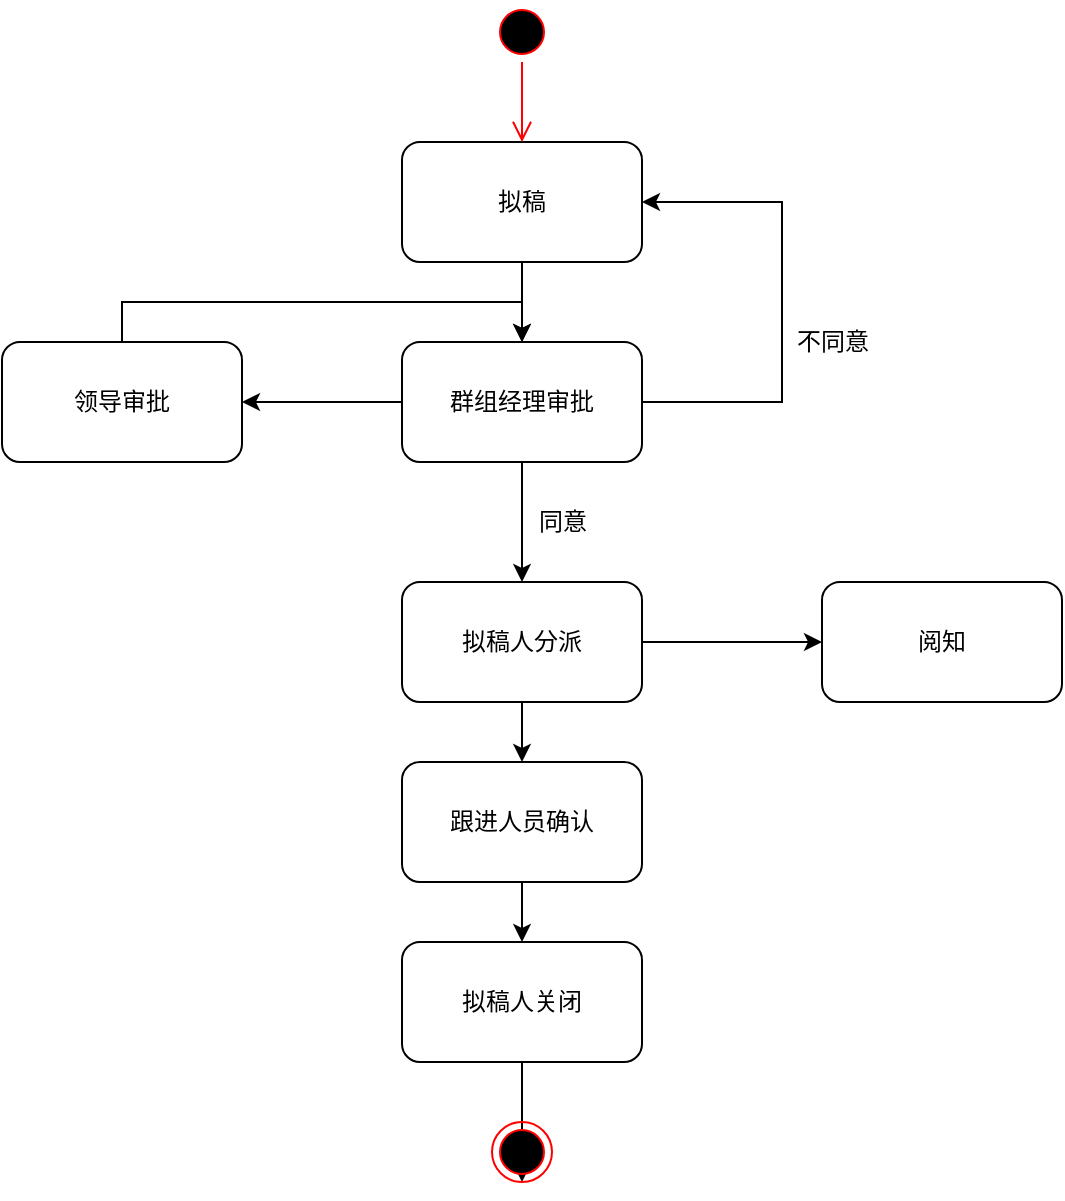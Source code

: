 <mxfile version="14.8.6" type="github">
  <diagram id="SE2YZJw3s4HJGcVilv3t" name="第 1 页">
    <mxGraphModel dx="1209" dy="628" grid="1" gridSize="10" guides="1" tooltips="1" connect="1" arrows="1" fold="1" page="1" pageScale="1" pageWidth="1100" pageHeight="1700" math="0" shadow="0">
      <root>
        <mxCell id="0" />
        <mxCell id="1" parent="0" />
        <mxCell id="A--l9Io_-B10xH9ZlKLp-4" style="edgeStyle=orthogonalEdgeStyle;rounded=0;orthogonalLoop=1;jettySize=auto;html=1;" edge="1" parent="1" source="A--l9Io_-B10xH9ZlKLp-3">
          <mxGeometry relative="1" as="geometry">
            <mxPoint x="520" y="340" as="targetPoint" />
          </mxGeometry>
        </mxCell>
        <mxCell id="A--l9Io_-B10xH9ZlKLp-3" value="拟稿" style="rounded=1;whiteSpace=wrap;html=1;" vertex="1" parent="1">
          <mxGeometry x="460" y="240" width="120" height="60" as="geometry" />
        </mxCell>
        <mxCell id="A--l9Io_-B10xH9ZlKLp-6" style="edgeStyle=orthogonalEdgeStyle;rounded=0;orthogonalLoop=1;jettySize=auto;html=1;entryX=1;entryY=0.5;entryDx=0;entryDy=0;" edge="1" parent="1" source="A--l9Io_-B10xH9ZlKLp-5" target="A--l9Io_-B10xH9ZlKLp-3">
          <mxGeometry relative="1" as="geometry">
            <Array as="points">
              <mxPoint x="650" y="370" />
              <mxPoint x="650" y="270" />
            </Array>
          </mxGeometry>
        </mxCell>
        <mxCell id="A--l9Io_-B10xH9ZlKLp-8" style="edgeStyle=orthogonalEdgeStyle;rounded=0;orthogonalLoop=1;jettySize=auto;html=1;" edge="1" parent="1" source="A--l9Io_-B10xH9ZlKLp-5">
          <mxGeometry relative="1" as="geometry">
            <mxPoint x="520" y="460" as="targetPoint" />
          </mxGeometry>
        </mxCell>
        <mxCell id="A--l9Io_-B10xH9ZlKLp-13" style="edgeStyle=orthogonalEdgeStyle;rounded=0;orthogonalLoop=1;jettySize=auto;html=1;exitX=0;exitY=0.5;exitDx=0;exitDy=0;entryX=1;entryY=0.5;entryDx=0;entryDy=0;" edge="1" parent="1" source="A--l9Io_-B10xH9ZlKLp-5" target="A--l9Io_-B10xH9ZlKLp-12">
          <mxGeometry relative="1" as="geometry" />
        </mxCell>
        <mxCell id="A--l9Io_-B10xH9ZlKLp-5" value="群组经理审批" style="rounded=1;whiteSpace=wrap;html=1;" vertex="1" parent="1">
          <mxGeometry x="460" y="340" width="120" height="60" as="geometry" />
        </mxCell>
        <mxCell id="A--l9Io_-B10xH9ZlKLp-7" value="不同意" style="text;html=1;align=center;verticalAlign=middle;resizable=0;points=[];autosize=1;strokeColor=none;" vertex="1" parent="1">
          <mxGeometry x="650" y="330" width="50" height="20" as="geometry" />
        </mxCell>
        <mxCell id="A--l9Io_-B10xH9ZlKLp-9" value="同意" style="text;html=1;align=center;verticalAlign=middle;resizable=0;points=[];autosize=1;strokeColor=none;" vertex="1" parent="1">
          <mxGeometry x="520" y="420" width="40" height="20" as="geometry" />
        </mxCell>
        <mxCell id="A--l9Io_-B10xH9ZlKLp-15" style="edgeStyle=orthogonalEdgeStyle;rounded=0;orthogonalLoop=1;jettySize=auto;html=1;entryX=0.5;entryY=0;entryDx=0;entryDy=0;" edge="1" parent="1" source="A--l9Io_-B10xH9ZlKLp-12" target="A--l9Io_-B10xH9ZlKLp-5">
          <mxGeometry relative="1" as="geometry">
            <mxPoint x="520" y="320" as="targetPoint" />
            <Array as="points">
              <mxPoint x="320" y="320" />
              <mxPoint x="520" y="320" />
            </Array>
          </mxGeometry>
        </mxCell>
        <mxCell id="A--l9Io_-B10xH9ZlKLp-12" value="领导审批" style="rounded=1;whiteSpace=wrap;html=1;" vertex="1" parent="1">
          <mxGeometry x="260" y="340" width="120" height="60" as="geometry" />
        </mxCell>
        <mxCell id="A--l9Io_-B10xH9ZlKLp-20" style="edgeStyle=orthogonalEdgeStyle;rounded=0;orthogonalLoop=1;jettySize=auto;html=1;entryX=0;entryY=0.5;entryDx=0;entryDy=0;" edge="1" parent="1" source="A--l9Io_-B10xH9ZlKLp-16" target="A--l9Io_-B10xH9ZlKLp-19">
          <mxGeometry relative="1" as="geometry" />
        </mxCell>
        <mxCell id="A--l9Io_-B10xH9ZlKLp-23" style="edgeStyle=orthogonalEdgeStyle;rounded=0;orthogonalLoop=1;jettySize=auto;html=1;exitX=0.5;exitY=1;exitDx=0;exitDy=0;entryX=0.5;entryY=0;entryDx=0;entryDy=0;" edge="1" parent="1" source="A--l9Io_-B10xH9ZlKLp-16" target="A--l9Io_-B10xH9ZlKLp-22">
          <mxGeometry relative="1" as="geometry" />
        </mxCell>
        <mxCell id="A--l9Io_-B10xH9ZlKLp-16" value="拟稿人分派" style="rounded=1;whiteSpace=wrap;html=1;" vertex="1" parent="1">
          <mxGeometry x="460" y="460" width="120" height="60" as="geometry" />
        </mxCell>
        <mxCell id="A--l9Io_-B10xH9ZlKLp-19" value="阅知" style="rounded=1;whiteSpace=wrap;html=1;" vertex="1" parent="1">
          <mxGeometry x="670" y="460" width="120" height="60" as="geometry" />
        </mxCell>
        <mxCell id="A--l9Io_-B10xH9ZlKLp-32" style="edgeStyle=orthogonalEdgeStyle;rounded=0;orthogonalLoop=1;jettySize=auto;html=1;exitX=0.5;exitY=1;exitDx=0;exitDy=0;entryX=0.5;entryY=0;entryDx=0;entryDy=0;" edge="1" parent="1" source="A--l9Io_-B10xH9ZlKLp-22" target="A--l9Io_-B10xH9ZlKLp-25">
          <mxGeometry relative="1" as="geometry" />
        </mxCell>
        <mxCell id="A--l9Io_-B10xH9ZlKLp-22" value="跟进人员确认" style="rounded=1;whiteSpace=wrap;html=1;" vertex="1" parent="1">
          <mxGeometry x="460" y="550" width="120" height="60" as="geometry" />
        </mxCell>
        <mxCell id="A--l9Io_-B10xH9ZlKLp-26" style="edgeStyle=orthogonalEdgeStyle;rounded=0;orthogonalLoop=1;jettySize=auto;html=1;exitX=0.5;exitY=1;exitDx=0;exitDy=0;" edge="1" parent="1" source="A--l9Io_-B10xH9ZlKLp-25">
          <mxGeometry relative="1" as="geometry">
            <mxPoint x="520" y="760" as="targetPoint" />
          </mxGeometry>
        </mxCell>
        <mxCell id="A--l9Io_-B10xH9ZlKLp-25" value="拟稿人关闭" style="rounded=1;whiteSpace=wrap;html=1;" vertex="1" parent="1">
          <mxGeometry x="460" y="640" width="120" height="60" as="geometry" />
        </mxCell>
        <mxCell id="A--l9Io_-B10xH9ZlKLp-27" value="" style="ellipse;html=1;shape=startState;fillColor=#000000;strokeColor=#ff0000;" vertex="1" parent="1">
          <mxGeometry x="505" y="170" width="30" height="30" as="geometry" />
        </mxCell>
        <mxCell id="A--l9Io_-B10xH9ZlKLp-28" value="" style="edgeStyle=orthogonalEdgeStyle;html=1;verticalAlign=bottom;endArrow=open;endSize=8;strokeColor=#ff0000;entryX=0.5;entryY=0;entryDx=0;entryDy=0;" edge="1" source="A--l9Io_-B10xH9ZlKLp-27" parent="1" target="A--l9Io_-B10xH9ZlKLp-3">
          <mxGeometry relative="1" as="geometry">
            <mxPoint x="155" y="475" as="targetPoint" />
          </mxGeometry>
        </mxCell>
        <mxCell id="A--l9Io_-B10xH9ZlKLp-29" value="" style="ellipse;html=1;shape=endState;fillColor=#000000;strokeColor=#ff0000;" vertex="1" parent="1">
          <mxGeometry x="505" y="730" width="30" height="30" as="geometry" />
        </mxCell>
      </root>
    </mxGraphModel>
  </diagram>
</mxfile>
